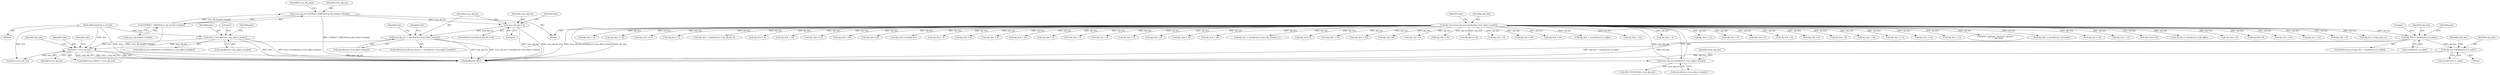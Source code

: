 digraph "0_tcpdump_bea2686c296b79609060a104cc139810785b0739@API" {
"1000619" [label="(Call,obj_tlen-=sizeof(struct in_addr))"];
"1000602" [label="(Call,obj_tlen < sizeof(struct in_addr))"];
"1000320" [label="(Call,obj_tlen=rsvp_obj_len-sizeof(struct rsvp_object_header))"];
"1000322" [label="(Call,rsvp_obj_len-sizeof(struct rsvp_object_header))"];
"1000301" [label="(Call,tlen < rsvp_obj_len)"];
"1000172" [label="(Call,tlen>=sizeof(struct rsvp_object_header))"];
"1000150" [label="(MethodParameterIn,u_int tlen)"];
"1000215" [label="(Call,rsvp_obj_len < sizeof(struct rsvp_object_header))"];
"1000199" [label="(Call,rsvp_obj_len % 4)"];
"1000187" [label="(Call,rsvp_obj_len=EXTRACT_16BITS(rsvp_obj_header->length))"];
"1000189" [label="(Call,EXTRACT_16BITS(rsvp_obj_header->length))"];
"1003380" [label="(Call,tlen-=rsvp_obj_len)"];
"1000217" [label="(Call,sizeof(struct rsvp_object_header))"];
"1000194" [label="(Identifier,rsvp_obj_ctype)"];
"1000198" [label="(ControlStructure,if(rsvp_obj_len % 4))"];
"1000176" [label="(Block,)"];
"1000323" [label="(Identifier,rsvp_obj_len)"];
"1002583" [label="(Call,obj_tlen >= 8)"];
"1000150" [label="(MethodParameterIn,u_int tlen)"];
"1002266" [label="(Call,obj_tlen < 40)"];
"1002803" [label="(Call,obj_tlen-=20)"];
"1003384" [label="(Literal,0)"];
"1000620" [label="(Identifier,obj_tlen)"];
"1001896" [label="(Call,obj_tlen+=subobj_len)"];
"1001239" [label="(Call,obj_tlen < 4)"];
"1000190" [label="(Call,rsvp_obj_header->length)"];
"1001578" [label="(Call,obj_tlen < 4)"];
"1000757" [label="(Call,obj_tlen < 4)"];
"1000897" [label="(Call,obj_tlen < 20)"];
"1002031" [label="(Call,obj_tlen < 4)"];
"1000867" [label="(Call,obj_tlen < 8)"];
"1000619" [label="(Call,obj_tlen-=sizeof(struct in_addr))"];
"1001502" [label="(Call,obj_tlen < 8)"];
"1003287" [label="(Call,obj_tlen < 4)"];
"1000603" [label="(Identifier,obj_tlen)"];
"1002146" [label="(Call,obj_tlen < 8)"];
"1002236" [label="(Call,obj_tlen < 20)"];
"1000485" [label="(Call,obj_tlen < 26)"];
"1002997" [label="(Call,obj_tlen < sizeof(struct rsvp_obj_integrity_t))"];
"1000238" [label="(Identifier,ndo)"];
"1003242" [label="(Call,obj_tlen-=4)"];
"1002743" [label="(Call,obj_tlen < 20)"];
"1000328" [label="(Call,ND_TTEST2(*tptr, rsvp_obj_len))"];
"1000315" [label="(Identifier,obj_tptr)"];
"1000216" [label="(Identifier,rsvp_obj_len)"];
"1002206" [label="(Call,obj_tlen < 20)"];
"1000601" [label="(ControlStructure,if (obj_tlen < sizeof(struct in_addr)))"];
"1002634" [label="(Call,obj_tlen-=4)"];
"1003176" [label="(Call,obj_tlen < 4)"];
"1001162" [label="(Call,obj_tlen < 12)"];
"1001000" [label="(Call,obj_tlen < 16)"];
"1002309" [label="(Call,obj_tlen < 8)"];
"1001954" [label="(Call,obj_tlen < 20)"];
"1000188" [label="(Identifier,rsvp_obj_len)"];
"1000199" [label="(Call,rsvp_obj_len % 4)"];
"1000396" [label="(Call,obj_tlen < 20)"];
"1000667" [label="(Call,obj_tlen < sizeof(struct in_addr))"];
"1002339" [label="(Call,obj_tlen < 16)"];
"1002821" [label="(Call,obj_tlen < 4)"];
"1000320" [label="(Call,obj_tlen=rsvp_obj_len-sizeof(struct rsvp_object_header))"];
"1000520" [label="(Call,obj_tlen < 12)"];
"1000171" [label="(ControlStructure,while(tlen>=sizeof(struct rsvp_object_header)))"];
"1000215" [label="(Call,rsvp_obj_len < sizeof(struct rsvp_object_header))"];
"1002653" [label="(Call,obj_tlen < 8)"];
"1000174" [label="(Call,sizeof(struct rsvp_object_header))"];
"1002936" [label="(Call,obj_tlen < 8)"];
"1003140" [label="(Call,obj_tlen < 4)"];
"1001685" [label="(Call,obj_tlen < 4)"];
"1000302" [label="(Identifier,tlen)"];
"1000599" [label="(Block,)"];
"1001918" [label="(Call,obj_tlen < 8)"];
"1002491" [label="(Call,obj_tlen < 16)"];
"1000735" [label="(Call,obj_tlen >= 4)"];
"1000611" [label="(Identifier,ndo)"];
"1001079" [label="(Call,obj_tlen < 12)"];
"1000303" [label="(Identifier,rsvp_obj_len)"];
"1000179" [label="(Identifier,tptr)"];
"1000557" [label="(Call,obj_tlen < 12)"];
"1003350" [label="(Call,print_unknown_data(ndo, obj_tptr, \"\n\t    \", obj_tlen))"];
"1000621" [label="(Call,sizeof(struct in_addr))"];
"1000214" [label="(ControlStructure,if(rsvp_obj_len < sizeof(struct rsvp_object_header)))"];
"1000189" [label="(Call,EXTRACT_16BITS(rsvp_obj_header->length))"];
"1000695" [label="(Call,obj_tlen < sizeof(struct in6_addr))"];
"1003312" [label="(Call,obj_tlen < 16)"];
"1003212" [label="(Call,obj_tlen < 12)"];
"1000205" [label="(Identifier,ndo)"];
"1003409" [label="(MethodReturn,RET)"];
"1000330" [label="(Identifier,tptr)"];
"1000187" [label="(Call,rsvp_obj_len=EXTRACT_16BITS(rsvp_obj_header->length))"];
"1000927" [label="(Call,obj_tlen < 40)"];
"1000630" [label="(Call,obj_tlen < sizeof(struct in6_addr))"];
"1000301" [label="(Call,tlen < rsvp_obj_len)"];
"1000307" [label="(Identifier,ndo)"];
"1000321" [label="(Identifier,obj_tlen)"];
"1000349" [label="(Call,obj_tlen < 8)"];
"1000624" [label="(Identifier,obj_tptr)"];
"1002733" [label="(Call,obj_tlen-=8)"];
"1000322" [label="(Call,rsvp_obj_len-sizeof(struct rsvp_object_header))"];
"1002176" [label="(Call,obj_tlen < 20)"];
"1000781" [label="(Call,obj_tlen < 12)"];
"1000970" [label="(Call,obj_tlen < 8)"];
"1001477" [label="(Call,obj_tlen-=*(obj_tptr+1))"];
"1001540" [label="(Call,obj_tlen < 8)"];
"1000201" [label="(Literal,4)"];
"1001311" [label="(Call,obj_tlen >= 4)"];
"1000173" [label="(Identifier,tlen)"];
"1000300" [label="(ControlStructure,if(tlen < rsvp_obj_len))"];
"1000200" [label="(Identifier,rsvp_obj_len)"];
"1000222" [label="(Identifier,ndo)"];
"1001052" [label="(Call,obj_tlen >= 4)"];
"1000602" [label="(Call,obj_tlen < sizeof(struct in_addr))"];
"1000826" [label="(Call,obj_tlen < 4)"];
"1000324" [label="(Call,sizeof(struct rsvp_object_header))"];
"1002398" [label="(Call,obj_tlen < sizeof(struct rsvp_obj_frr_t))"];
"1000604" [label="(Call,sizeof(struct in_addr))"];
"1001996" [label="(Call,obj_tlen < 4)"];
"1000172" [label="(Call,tlen>=sizeof(struct rsvp_object_header))"];
"1000449" [label="(Call,obj_tlen < 36)"];
"1000608" [label="(Literal,1)"];
"1000619" -> "1000599"  [label="AST: "];
"1000619" -> "1000621"  [label="CFG: "];
"1000620" -> "1000619"  [label="AST: "];
"1000621" -> "1000619"  [label="AST: "];
"1000624" -> "1000619"  [label="CFG: "];
"1000619" -> "1003409"  [label="DDG: obj_tlen"];
"1000602" -> "1000619"  [label="DDG: obj_tlen"];
"1000602" -> "1000601"  [label="AST: "];
"1000602" -> "1000604"  [label="CFG: "];
"1000603" -> "1000602"  [label="AST: "];
"1000604" -> "1000602"  [label="AST: "];
"1000608" -> "1000602"  [label="CFG: "];
"1000611" -> "1000602"  [label="CFG: "];
"1000602" -> "1003409"  [label="DDG: obj_tlen < sizeof(struct in_addr)"];
"1000602" -> "1003409"  [label="DDG: obj_tlen"];
"1000320" -> "1000602"  [label="DDG: obj_tlen"];
"1000320" -> "1000176"  [label="AST: "];
"1000320" -> "1000322"  [label="CFG: "];
"1000321" -> "1000320"  [label="AST: "];
"1000322" -> "1000320"  [label="AST: "];
"1000330" -> "1000320"  [label="CFG: "];
"1000320" -> "1003409"  [label="DDG: rsvp_obj_len-sizeof(struct rsvp_object_header)"];
"1000320" -> "1003409"  [label="DDG: obj_tlen"];
"1000322" -> "1000320"  [label="DDG: rsvp_obj_len"];
"1000320" -> "1000349"  [label="DDG: obj_tlen"];
"1000320" -> "1000396"  [label="DDG: obj_tlen"];
"1000320" -> "1000449"  [label="DDG: obj_tlen"];
"1000320" -> "1000485"  [label="DDG: obj_tlen"];
"1000320" -> "1000520"  [label="DDG: obj_tlen"];
"1000320" -> "1000557"  [label="DDG: obj_tlen"];
"1000320" -> "1000630"  [label="DDG: obj_tlen"];
"1000320" -> "1000667"  [label="DDG: obj_tlen"];
"1000320" -> "1000695"  [label="DDG: obj_tlen"];
"1000320" -> "1000735"  [label="DDG: obj_tlen"];
"1000320" -> "1000757"  [label="DDG: obj_tlen"];
"1000320" -> "1000781"  [label="DDG: obj_tlen"];
"1000320" -> "1000826"  [label="DDG: obj_tlen"];
"1000320" -> "1000867"  [label="DDG: obj_tlen"];
"1000320" -> "1000897"  [label="DDG: obj_tlen"];
"1000320" -> "1000927"  [label="DDG: obj_tlen"];
"1000320" -> "1000970"  [label="DDG: obj_tlen"];
"1000320" -> "1001000"  [label="DDG: obj_tlen"];
"1000320" -> "1001052"  [label="DDG: obj_tlen"];
"1000320" -> "1001079"  [label="DDG: obj_tlen"];
"1000320" -> "1001162"  [label="DDG: obj_tlen"];
"1000320" -> "1001239"  [label="DDG: obj_tlen"];
"1000320" -> "1001311"  [label="DDG: obj_tlen"];
"1000320" -> "1001477"  [label="DDG: obj_tlen"];
"1000320" -> "1001502"  [label="DDG: obj_tlen"];
"1000320" -> "1001540"  [label="DDG: obj_tlen"];
"1000320" -> "1001578"  [label="DDG: obj_tlen"];
"1000320" -> "1001685"  [label="DDG: obj_tlen"];
"1000320" -> "1001896"  [label="DDG: obj_tlen"];
"1000320" -> "1001918"  [label="DDG: obj_tlen"];
"1000320" -> "1001954"  [label="DDG: obj_tlen"];
"1000320" -> "1001996"  [label="DDG: obj_tlen"];
"1000320" -> "1002031"  [label="DDG: obj_tlen"];
"1000320" -> "1002146"  [label="DDG: obj_tlen"];
"1000320" -> "1002176"  [label="DDG: obj_tlen"];
"1000320" -> "1002206"  [label="DDG: obj_tlen"];
"1000320" -> "1002236"  [label="DDG: obj_tlen"];
"1000320" -> "1002266"  [label="DDG: obj_tlen"];
"1000320" -> "1002309"  [label="DDG: obj_tlen"];
"1000320" -> "1002339"  [label="DDG: obj_tlen"];
"1000320" -> "1002398"  [label="DDG: obj_tlen"];
"1000320" -> "1002491"  [label="DDG: obj_tlen"];
"1000320" -> "1002583"  [label="DDG: obj_tlen"];
"1000320" -> "1002634"  [label="DDG: obj_tlen"];
"1000320" -> "1002653"  [label="DDG: obj_tlen"];
"1000320" -> "1002733"  [label="DDG: obj_tlen"];
"1000320" -> "1002743"  [label="DDG: obj_tlen"];
"1000320" -> "1002803"  [label="DDG: obj_tlen"];
"1000320" -> "1002821"  [label="DDG: obj_tlen"];
"1000320" -> "1002936"  [label="DDG: obj_tlen"];
"1000320" -> "1002997"  [label="DDG: obj_tlen"];
"1000320" -> "1003140"  [label="DDG: obj_tlen"];
"1000320" -> "1003176"  [label="DDG: obj_tlen"];
"1000320" -> "1003212"  [label="DDG: obj_tlen"];
"1000320" -> "1003242"  [label="DDG: obj_tlen"];
"1000320" -> "1003287"  [label="DDG: obj_tlen"];
"1000320" -> "1003312"  [label="DDG: obj_tlen"];
"1000320" -> "1003350"  [label="DDG: obj_tlen"];
"1000322" -> "1000324"  [label="CFG: "];
"1000323" -> "1000322"  [label="AST: "];
"1000324" -> "1000322"  [label="AST: "];
"1000301" -> "1000322"  [label="DDG: rsvp_obj_len"];
"1000322" -> "1000328"  [label="DDG: rsvp_obj_len"];
"1000301" -> "1000300"  [label="AST: "];
"1000301" -> "1000303"  [label="CFG: "];
"1000302" -> "1000301"  [label="AST: "];
"1000303" -> "1000301"  [label="AST: "];
"1000307" -> "1000301"  [label="CFG: "];
"1000315" -> "1000301"  [label="CFG: "];
"1000301" -> "1003409"  [label="DDG: rsvp_obj_len"];
"1000301" -> "1003409"  [label="DDG: tlen < rsvp_obj_len"];
"1000301" -> "1003409"  [label="DDG: tlen"];
"1000172" -> "1000301"  [label="DDG: tlen"];
"1000150" -> "1000301"  [label="DDG: tlen"];
"1000215" -> "1000301"  [label="DDG: rsvp_obj_len"];
"1000301" -> "1003380"  [label="DDG: tlen"];
"1000172" -> "1000171"  [label="AST: "];
"1000172" -> "1000174"  [label="CFG: "];
"1000173" -> "1000172"  [label="AST: "];
"1000174" -> "1000172"  [label="AST: "];
"1000179" -> "1000172"  [label="CFG: "];
"1003384" -> "1000172"  [label="CFG: "];
"1000172" -> "1003409"  [label="DDG: tlen>=sizeof(struct rsvp_object_header)"];
"1000172" -> "1003409"  [label="DDG: tlen"];
"1000150" -> "1000172"  [label="DDG: tlen"];
"1000150" -> "1000144"  [label="AST: "];
"1000150" -> "1003409"  [label="DDG: tlen"];
"1000150" -> "1003380"  [label="DDG: tlen"];
"1000215" -> "1000214"  [label="AST: "];
"1000215" -> "1000217"  [label="CFG: "];
"1000216" -> "1000215"  [label="AST: "];
"1000217" -> "1000215"  [label="AST: "];
"1000222" -> "1000215"  [label="CFG: "];
"1000238" -> "1000215"  [label="CFG: "];
"1000215" -> "1003409"  [label="DDG: rsvp_obj_len"];
"1000215" -> "1003409"  [label="DDG: rsvp_obj_len < sizeof(struct rsvp_object_header)"];
"1000199" -> "1000215"  [label="DDG: rsvp_obj_len"];
"1000199" -> "1000198"  [label="AST: "];
"1000199" -> "1000201"  [label="CFG: "];
"1000200" -> "1000199"  [label="AST: "];
"1000201" -> "1000199"  [label="AST: "];
"1000205" -> "1000199"  [label="CFG: "];
"1000216" -> "1000199"  [label="CFG: "];
"1000199" -> "1003409"  [label="DDG: rsvp_obj_len"];
"1000199" -> "1003409"  [label="DDG: rsvp_obj_len % 4"];
"1000187" -> "1000199"  [label="DDG: rsvp_obj_len"];
"1000187" -> "1000176"  [label="AST: "];
"1000187" -> "1000189"  [label="CFG: "];
"1000188" -> "1000187"  [label="AST: "];
"1000189" -> "1000187"  [label="AST: "];
"1000194" -> "1000187"  [label="CFG: "];
"1000187" -> "1003409"  [label="DDG: EXTRACT_16BITS(rsvp_obj_header->length)"];
"1000189" -> "1000187"  [label="DDG: rsvp_obj_header->length"];
"1000189" -> "1000190"  [label="CFG: "];
"1000190" -> "1000189"  [label="AST: "];
"1000189" -> "1003409"  [label="DDG: rsvp_obj_header->length"];
}
